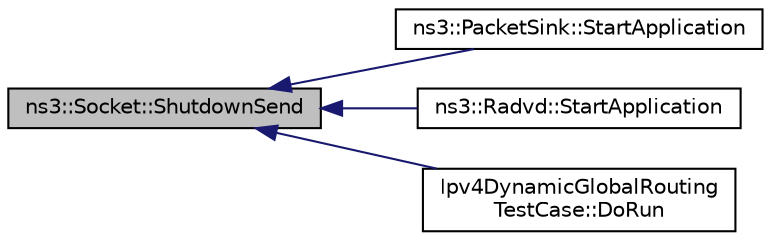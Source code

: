 digraph "ns3::Socket::ShutdownSend"
{
  edge [fontname="Helvetica",fontsize="10",labelfontname="Helvetica",labelfontsize="10"];
  node [fontname="Helvetica",fontsize="10",shape=record];
  rankdir="LR";
  Node1 [label="ns3::Socket::ShutdownSend",height=0.2,width=0.4,color="black", fillcolor="grey75", style="filled", fontcolor="black"];
  Node1 -> Node2 [dir="back",color="midnightblue",fontsize="10",style="solid"];
  Node2 [label="ns3::PacketSink::StartApplication",height=0.2,width=0.4,color="black", fillcolor="white", style="filled",URL="$d9/dcb/classns3_1_1PacketSink.html#a45449bbaa6fb20caed62418f029d79d6",tooltip="Application specific startup code. "];
  Node1 -> Node3 [dir="back",color="midnightblue",fontsize="10",style="solid"];
  Node3 [label="ns3::Radvd::StartApplication",height=0.2,width=0.4,color="black", fillcolor="white", style="filled",URL="$d5/dd8/classns3_1_1Radvd.html#ab3d7cd100356262e43c24e608ef1aff4",tooltip="Start the application. "];
  Node1 -> Node4 [dir="back",color="midnightblue",fontsize="10",style="solid"];
  Node4 [label="Ipv4DynamicGlobalRouting\lTestCase::DoRun",height=0.2,width=0.4,color="black", fillcolor="white", style="filled",URL="$d1/d60/classIpv4DynamicGlobalRoutingTestCase.html#a376bd2f408504237fdfac663598fb6c6",tooltip="Implementation to actually run this TestCase. "];
}
